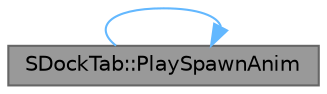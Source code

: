 digraph "SDockTab::PlaySpawnAnim"
{
 // INTERACTIVE_SVG=YES
 // LATEX_PDF_SIZE
  bgcolor="transparent";
  edge [fontname=Helvetica,fontsize=10,labelfontname=Helvetica,labelfontsize=10];
  node [fontname=Helvetica,fontsize=10,shape=box,height=0.2,width=0.4];
  rankdir="LR";
  Node1 [id="Node000001",label="SDockTab::PlaySpawnAnim",height=0.2,width=0.4,color="gray40", fillcolor="grey60", style="filled", fontcolor="black",tooltip="Play an animation showing this tab as opening."];
  Node1 -> Node1 [id="edge1_Node000001_Node000001",color="steelblue1",style="solid",tooltip=" "];
}
